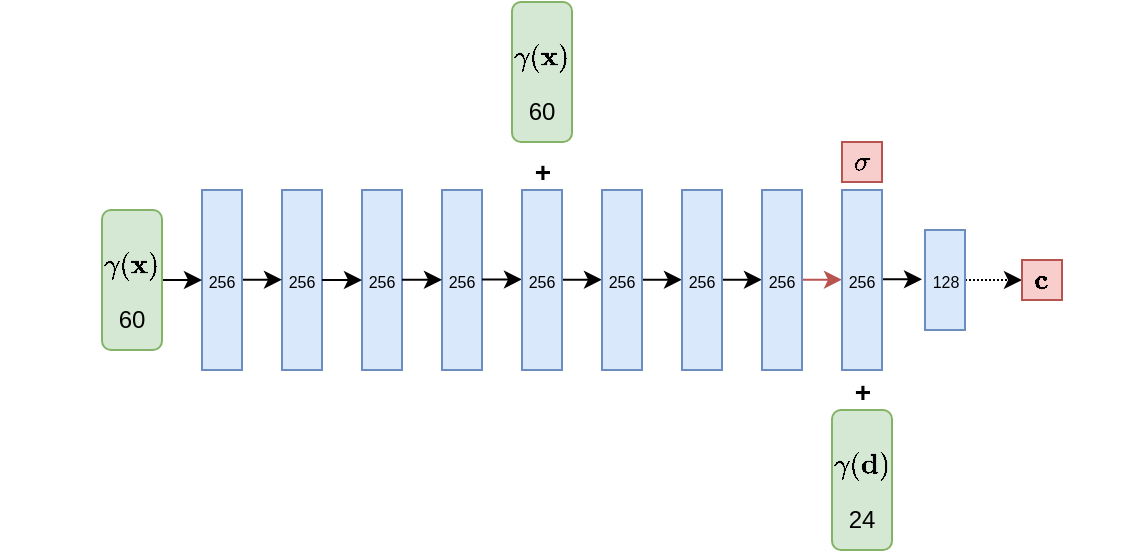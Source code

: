 <mxfile version="24.1.0" type="github">
  <diagram name="第 1 页" id="RaKtTq8fARtfwm8qMT8i">
    <mxGraphModel dx="819" dy="422" grid="1" gridSize="10" guides="1" tooltips="1" connect="1" arrows="1" fold="1" page="1" pageScale="1" pageWidth="827" pageHeight="1169" math="1" shadow="0">
      <root>
        <mxCell id="0" />
        <mxCell id="1" parent="0" />
        <mxCell id="keKTBXSfk6Zq2ahZcB2I-43" value="&lt;font style=&quot;font-size: 8px;&quot;&gt;256&lt;/font&gt;" style="rounded=0;whiteSpace=wrap;html=1;rotation=0;fillColor=#dae8fc;strokeColor=#6c8ebf;" vertex="1" parent="1">
          <mxGeometry x="90" y="200" width="20" height="90" as="geometry" />
        </mxCell>
        <mxCell id="keKTBXSfk6Zq2ahZcB2I-44" value="&lt;font style=&quot;font-size: 8px;&quot;&gt;256&lt;/font&gt;" style="rounded=0;whiteSpace=wrap;html=1;rotation=0;fillColor=#dae8fc;strokeColor=#6c8ebf;" vertex="1" parent="1">
          <mxGeometry x="130" y="200" width="20" height="90" as="geometry" />
        </mxCell>
        <mxCell id="keKTBXSfk6Zq2ahZcB2I-45" value="&lt;font style=&quot;font-size: 8px;&quot;&gt;256&lt;/font&gt;" style="rounded=0;whiteSpace=wrap;html=1;rotation=0;fillColor=#dae8fc;strokeColor=#6c8ebf;" vertex="1" parent="1">
          <mxGeometry x="170" y="200" width="20" height="90" as="geometry" />
        </mxCell>
        <mxCell id="keKTBXSfk6Zq2ahZcB2I-47" value="" style="endArrow=classic;html=1;rounded=0;" edge="1" parent="1">
          <mxGeometry width="50" height="50" relative="1" as="geometry">
            <mxPoint x="110" y="244.98" as="sourcePoint" />
            <mxPoint x="130" y="245" as="targetPoint" />
          </mxGeometry>
        </mxCell>
        <mxCell id="keKTBXSfk6Zq2ahZcB2I-48" value="" style="endArrow=classic;html=1;rounded=0;" edge="1" parent="1">
          <mxGeometry width="50" height="50" relative="1" as="geometry">
            <mxPoint x="150" y="244.86" as="sourcePoint" />
            <mxPoint x="170" y="244.88" as="targetPoint" />
          </mxGeometry>
        </mxCell>
        <mxCell id="keKTBXSfk6Zq2ahZcB2I-49" value="" style="endArrow=classic;html=1;rounded=0;" edge="1" parent="1">
          <mxGeometry width="50" height="50" relative="1" as="geometry">
            <mxPoint x="190" y="244.71" as="sourcePoint" />
            <mxPoint x="210" y="244.73" as="targetPoint" />
          </mxGeometry>
        </mxCell>
        <mxCell id="keKTBXSfk6Zq2ahZcB2I-50" value="" style="endArrow=classic;html=1;rounded=0;" edge="1" parent="1">
          <mxGeometry width="50" height="50" relative="1" as="geometry">
            <mxPoint x="230" y="244.83" as="sourcePoint" />
            <mxPoint x="250" y="244.85" as="targetPoint" />
          </mxGeometry>
        </mxCell>
        <mxCell id="keKTBXSfk6Zq2ahZcB2I-56" value="" style="endArrow=classic;html=1;rounded=0;" edge="1" parent="1">
          <mxGeometry width="50" height="50" relative="1" as="geometry">
            <mxPoint x="390" y="244.66" as="sourcePoint" />
            <mxPoint x="410" y="244.68" as="targetPoint" />
          </mxGeometry>
        </mxCell>
        <mxCell id="keKTBXSfk6Zq2ahZcB2I-57" value="" style="endArrow=classic;html=1;rounded=0;" edge="1" parent="1">
          <mxGeometry width="50" height="50" relative="1" as="geometry">
            <mxPoint x="70" y="244.83" as="sourcePoint" />
            <mxPoint x="90" y="244.85" as="targetPoint" />
          </mxGeometry>
        </mxCell>
        <mxCell id="keKTBXSfk6Zq2ahZcB2I-58" value="" style="endArrow=classic;html=1;rounded=0;fillColor=#f8cecc;strokeColor=#b85450;" edge="1" parent="1">
          <mxGeometry width="50" height="50" relative="1" as="geometry">
            <mxPoint x="350" y="244.83" as="sourcePoint" />
            <mxPoint x="370" y="244.85" as="targetPoint" />
          </mxGeometry>
        </mxCell>
        <mxCell id="keKTBXSfk6Zq2ahZcB2I-59" value="" style="endArrow=classic;html=1;rounded=0;" edge="1" parent="1">
          <mxGeometry width="50" height="50" relative="1" as="geometry">
            <mxPoint x="310" y="244.83" as="sourcePoint" />
            <mxPoint x="330" y="244.85" as="targetPoint" />
          </mxGeometry>
        </mxCell>
        <mxCell id="keKTBXSfk6Zq2ahZcB2I-60" value="" style="endArrow=classic;html=1;rounded=0;" edge="1" parent="1">
          <mxGeometry width="50" height="50" relative="1" as="geometry">
            <mxPoint x="270" y="244.83" as="sourcePoint" />
            <mxPoint x="290" y="244.85" as="targetPoint" />
          </mxGeometry>
        </mxCell>
        <mxCell id="keKTBXSfk6Zq2ahZcB2I-61" value="&lt;font style=&quot;font-size: 8px;&quot;&gt;256&lt;/font&gt;" style="rounded=0;whiteSpace=wrap;html=1;rotation=0;fillColor=#dae8fc;strokeColor=#6c8ebf;" vertex="1" parent="1">
          <mxGeometry x="210" y="200" width="20" height="90" as="geometry" />
        </mxCell>
        <mxCell id="keKTBXSfk6Zq2ahZcB2I-78" style="edgeStyle=orthogonalEdgeStyle;rounded=0;orthogonalLoop=1;jettySize=auto;html=1;exitX=1;exitY=0.5;exitDx=0;exitDy=0;dashed=1;dashPattern=1 1;" edge="1" parent="1" source="keKTBXSfk6Zq2ahZcB2I-68">
          <mxGeometry relative="1" as="geometry">
            <mxPoint x="460" y="244.857" as="targetPoint" />
          </mxGeometry>
        </mxCell>
        <mxCell id="keKTBXSfk6Zq2ahZcB2I-68" value="&lt;font style=&quot;font-size: 8px;&quot;&gt;128&lt;/font&gt;" style="rounded=0;whiteSpace=wrap;html=1;rotation=0;fillColor=#dae8fc;strokeColor=#6c8ebf;" vertex="1" parent="1">
          <mxGeometry x="411.5" y="220" width="20" height="50" as="geometry" />
        </mxCell>
        <mxCell id="keKTBXSfk6Zq2ahZcB2I-69" value="&lt;font style=&quot;font-size: 8px;&quot;&gt;256&lt;/font&gt;" style="rounded=0;whiteSpace=wrap;html=1;rotation=0;fillColor=#dae8fc;strokeColor=#6c8ebf;" vertex="1" parent="1">
          <mxGeometry x="50" y="200" width="20" height="90" as="geometry" />
        </mxCell>
        <mxCell id="keKTBXSfk6Zq2ahZcB2I-70" value="&lt;font style=&quot;font-size: 8px;&quot;&gt;256&lt;/font&gt;" style="rounded=0;whiteSpace=wrap;html=1;rotation=0;fillColor=#dae8fc;strokeColor=#6c8ebf;" vertex="1" parent="1">
          <mxGeometry x="370" y="200" width="20" height="90" as="geometry" />
        </mxCell>
        <mxCell id="keKTBXSfk6Zq2ahZcB2I-71" value="&lt;font style=&quot;font-size: 8px;&quot;&gt;256&lt;/font&gt;" style="rounded=0;whiteSpace=wrap;html=1;rotation=0;fillColor=#dae8fc;strokeColor=#6c8ebf;" vertex="1" parent="1">
          <mxGeometry x="330" y="200" width="20" height="90" as="geometry" />
        </mxCell>
        <mxCell id="keKTBXSfk6Zq2ahZcB2I-72" value="&lt;font style=&quot;font-size: 8px;&quot;&gt;256&lt;/font&gt;" style="rounded=0;whiteSpace=wrap;html=1;rotation=0;fillColor=#dae8fc;strokeColor=#6c8ebf;" vertex="1" parent="1">
          <mxGeometry x="290" y="200" width="20" height="90" as="geometry" />
        </mxCell>
        <mxCell id="keKTBXSfk6Zq2ahZcB2I-73" value="&lt;font style=&quot;font-size: 8px;&quot;&gt;256&lt;/font&gt;" style="rounded=0;whiteSpace=wrap;html=1;rotation=0;fillColor=#dae8fc;strokeColor=#6c8ebf;" vertex="1" parent="1">
          <mxGeometry x="250" y="200" width="20" height="90" as="geometry" />
        </mxCell>
        <mxCell id="keKTBXSfk6Zq2ahZcB2I-76" value="$$\sigma$$" style="rounded=0;whiteSpace=wrap;html=1;fillColor=#f8cecc;strokeColor=#b85450;" vertex="1" parent="1">
          <mxGeometry x="370" y="176" width="20" height="20" as="geometry" />
        </mxCell>
        <mxCell id="keKTBXSfk6Zq2ahZcB2I-79" value="$$\mathbf{c}$$" style="rounded=0;whiteSpace=wrap;html=1;fillColor=#f8cecc;strokeColor=#b85450;" vertex="1" parent="1">
          <mxGeometry x="460" y="235" width="20" height="20" as="geometry" />
        </mxCell>
        <mxCell id="keKTBXSfk6Zq2ahZcB2I-80" value="$$\gamma(\mathbf{d})$$&lt;div&gt;24&lt;/div&gt;" style="rounded=1;whiteSpace=wrap;html=1;fillColor=#d5e8d4;strokeColor=#82b366;" vertex="1" parent="1">
          <mxGeometry x="365" y="310" width="30" height="70" as="geometry" />
        </mxCell>
        <mxCell id="keKTBXSfk6Zq2ahZcB2I-82" value="&lt;font style=&quot;font-size: 14px;&quot;&gt;&lt;b&gt;+&lt;/b&gt;&lt;/font&gt;" style="text;html=1;align=center;verticalAlign=middle;resizable=0;points=[];autosize=1;strokeColor=none;fillColor=none;" vertex="1" parent="1">
          <mxGeometry x="365" y="286" width="30" height="30" as="geometry" />
        </mxCell>
        <mxCell id="keKTBXSfk6Zq2ahZcB2I-83" value="$$\gamma(\mathbf{x})$$&lt;div&gt;60&lt;/div&gt;" style="rounded=1;whiteSpace=wrap;html=1;fillColor=#d5e8d4;strokeColor=#82b366;" vertex="1" parent="1">
          <mxGeometry x="205" y="106" width="30" height="70" as="geometry" />
        </mxCell>
        <mxCell id="keKTBXSfk6Zq2ahZcB2I-84" value="&lt;font style=&quot;font-size: 14px;&quot;&gt;&lt;b&gt;+&lt;/b&gt;&lt;/font&gt;" style="text;html=1;align=center;verticalAlign=middle;resizable=0;points=[];autosize=1;strokeColor=none;fillColor=none;" vertex="1" parent="1">
          <mxGeometry x="205" y="176" width="30" height="30" as="geometry" />
        </mxCell>
        <mxCell id="keKTBXSfk6Zq2ahZcB2I-86" style="edgeStyle=orthogonalEdgeStyle;rounded=0;orthogonalLoop=1;jettySize=auto;html=1;exitX=1;exitY=0.5;exitDx=0;exitDy=0;entryX=0;entryY=0.5;entryDx=0;entryDy=0;" edge="1" parent="1" source="keKTBXSfk6Zq2ahZcB2I-85" target="keKTBXSfk6Zq2ahZcB2I-69">
          <mxGeometry relative="1" as="geometry" />
        </mxCell>
        <mxCell id="keKTBXSfk6Zq2ahZcB2I-85" value="$$\gamma(\mathbf{x})$$&lt;div&gt;60&lt;/div&gt;" style="rounded=1;whiteSpace=wrap;html=1;fillColor=#d5e8d4;strokeColor=#82b366;" vertex="1" parent="1">
          <mxGeometry y="210" width="30" height="70" as="geometry" />
        </mxCell>
      </root>
    </mxGraphModel>
  </diagram>
</mxfile>
